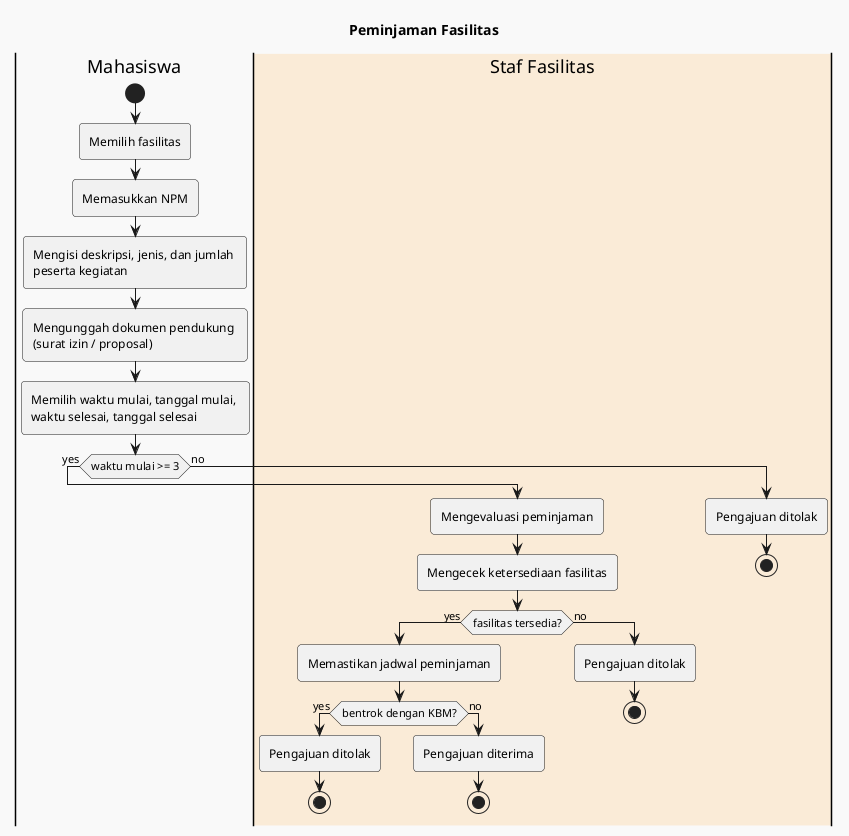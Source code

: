 @startuml
title Peminjaman Fasilitas
!theme mars
|Mahasiswa|
start
:Memilih fasilitas;
:Memasukkan NPM;
:Mengisi deskripsi, jenis, dan jumlah \npeserta kegiatan;
:Mengunggah dokumen pendukung \n(surat izin / proposal);
:Memilih waktu mulai, tanggal mulai, \nwaktu selesai, tanggal selesai;
if (waktu mulai >= 3) is (yes) then
    |#AntiqueWhite|Staf Fasilitas|
    :Mengevaluasi peminjaman;
    :Mengecek ketersediaan fasilitas;
    if (fasilitas tersedia?) is (yes) then
        :Memastikan jadwal peminjaman;
        if (bentrok dengan KBM?) is (yes) then
            :Pengajuan ditolak;
            stop
        else (no)
            :Pengajuan diterima;
            stop
        endif
    else (no)
        :Pengajuan ditolak;
        stop
    endif
else (no)
    |Staf Fasilitas|
    :Pengajuan ditolak;
    stop
endif
@enduml